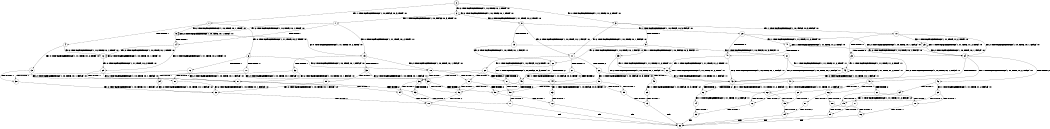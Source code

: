 digraph BCG {
size = "7, 10.5";
center = TRUE;
node [shape = circle];
0 [peripheries = 2];
0 -> 1 [label = "EX !1 !ATOMIC_EXCH_BRANCH (1, +0, FALSE, +0, 3, TRUE) !:0:"];
0 -> 2 [label = "EX !2 !ATOMIC_EXCH_BRANCH (1, +0, TRUE, +0, 1, TRUE) !:0:"];
0 -> 3 [label = "EX !0 !ATOMIC_EXCH_BRANCH (1, +1, TRUE, +0, 2, TRUE) !:0:"];
1 -> 4 [label = "TERMINATE !1"];
1 -> 5 [label = "EX !2 !ATOMIC_EXCH_BRANCH (1, +0, TRUE, +0, 1, TRUE) !:0:"];
1 -> 6 [label = "EX !0 !ATOMIC_EXCH_BRANCH (1, +1, TRUE, +0, 2, TRUE) !:0:"];
2 -> 7 [label = "EX !1 !ATOMIC_EXCH_BRANCH (1, +0, FALSE, +0, 3, TRUE) !:0:"];
2 -> 8 [label = "EX !0 !ATOMIC_EXCH_BRANCH (1, +1, TRUE, +0, 2, TRUE) !:0:"];
2 -> 2 [label = "EX !2 !ATOMIC_EXCH_BRANCH (1, +0, TRUE, +0, 1, TRUE) !:0:"];
3 -> 9 [label = "TERMINATE !0"];
3 -> 10 [label = "EX !1 !ATOMIC_EXCH_BRANCH (1, +0, FALSE, +0, 3, FALSE) !:0:"];
3 -> 11 [label = "EX !2 !ATOMIC_EXCH_BRANCH (1, +0, TRUE, +0, 1, FALSE) !:0:"];
4 -> 12 [label = "EX !2 !ATOMIC_EXCH_BRANCH (1, +0, TRUE, +0, 1, TRUE) !:0:"];
4 -> 13 [label = "EX !0 !ATOMIC_EXCH_BRANCH (1, +1, TRUE, +0, 2, TRUE) !:0:"];
5 -> 14 [label = "TERMINATE !1"];
5 -> 15 [label = "EX !0 !ATOMIC_EXCH_BRANCH (1, +1, TRUE, +0, 2, TRUE) !:0:"];
5 -> 5 [label = "EX !2 !ATOMIC_EXCH_BRANCH (1, +0, TRUE, +0, 1, TRUE) !:0:"];
6 -> 16 [label = "TERMINATE !1"];
6 -> 17 [label = "TERMINATE !0"];
6 -> 18 [label = "EX !2 !ATOMIC_EXCH_BRANCH (1, +0, TRUE, +0, 1, FALSE) !:0:"];
7 -> 14 [label = "TERMINATE !1"];
7 -> 15 [label = "EX !0 !ATOMIC_EXCH_BRANCH (1, +1, TRUE, +0, 2, TRUE) !:0:"];
7 -> 5 [label = "EX !2 !ATOMIC_EXCH_BRANCH (1, +0, TRUE, +0, 1, TRUE) !:0:"];
8 -> 19 [label = "TERMINATE !0"];
8 -> 20 [label = "EX !1 !ATOMIC_EXCH_BRANCH (1, +0, FALSE, +0, 3, FALSE) !:0:"];
8 -> 11 [label = "EX !2 !ATOMIC_EXCH_BRANCH (1, +0, TRUE, +0, 1, FALSE) !:0:"];
9 -> 21 [label = "EX !1 !ATOMIC_EXCH_BRANCH (1, +0, FALSE, +0, 3, FALSE) !:1:"];
9 -> 22 [label = "EX !2 !ATOMIC_EXCH_BRANCH (1, +0, TRUE, +0, 1, FALSE) !:1:"];
10 -> 23 [label = "TERMINATE !0"];
10 -> 24 [label = "EX !2 !ATOMIC_EXCH_BRANCH (1, +0, TRUE, +0, 1, FALSE) !:0:"];
10 -> 25 [label = "EX !1 !ATOMIC_EXCH_BRANCH (1, +1, TRUE, +1, 2, TRUE) !:0:"];
11 -> 26 [label = "TERMINATE !2"];
11 -> 27 [label = "TERMINATE !0"];
11 -> 28 [label = "EX !1 !ATOMIC_EXCH_BRANCH (1, +0, FALSE, +0, 3, TRUE) !:0:"];
12 -> 29 [label = "EX !0 !ATOMIC_EXCH_BRANCH (1, +1, TRUE, +0, 2, TRUE) !:0:"];
12 -> 12 [label = "EX !2 !ATOMIC_EXCH_BRANCH (1, +0, TRUE, +0, 1, TRUE) !:0:"];
13 -> 30 [label = "TERMINATE !0"];
13 -> 31 [label = "EX !2 !ATOMIC_EXCH_BRANCH (1, +0, TRUE, +0, 1, FALSE) !:0:"];
14 -> 29 [label = "EX !0 !ATOMIC_EXCH_BRANCH (1, +1, TRUE, +0, 2, TRUE) !:0:"];
14 -> 12 [label = "EX !2 !ATOMIC_EXCH_BRANCH (1, +0, TRUE, +0, 1, TRUE) !:0:"];
15 -> 32 [label = "TERMINATE !1"];
15 -> 33 [label = "TERMINATE !0"];
15 -> 18 [label = "EX !2 !ATOMIC_EXCH_BRANCH (1, +0, TRUE, +0, 1, FALSE) !:0:"];
16 -> 30 [label = "TERMINATE !0"];
16 -> 31 [label = "EX !2 !ATOMIC_EXCH_BRANCH (1, +0, TRUE, +0, 1, FALSE) !:0:"];
17 -> 34 [label = "TERMINATE !1"];
17 -> 35 [label = "EX !2 !ATOMIC_EXCH_BRANCH (1, +0, TRUE, +0, 1, FALSE) !:1:"];
18 -> 36 [label = "TERMINATE !1"];
18 -> 37 [label = "TERMINATE !2"];
18 -> 38 [label = "TERMINATE !0"];
19 -> 39 [label = "EX !1 !ATOMIC_EXCH_BRANCH (1, +0, FALSE, +0, 3, FALSE) !:1:"];
19 -> 22 [label = "EX !2 !ATOMIC_EXCH_BRANCH (1, +0, TRUE, +0, 1, FALSE) !:1:"];
20 -> 40 [label = "TERMINATE !0"];
20 -> 24 [label = "EX !2 !ATOMIC_EXCH_BRANCH (1, +0, TRUE, +0, 1, FALSE) !:0:"];
20 -> 41 [label = "EX !1 !ATOMIC_EXCH_BRANCH (1, +1, TRUE, +1, 2, TRUE) !:0:"];
21 -> 42 [label = "EX !2 !ATOMIC_EXCH_BRANCH (1, +0, TRUE, +0, 1, FALSE) !:1:"];
21 -> 43 [label = "EX !1 !ATOMIC_EXCH_BRANCH (1, +1, TRUE, +1, 2, TRUE) !:1:"];
22 -> 44 [label = "TERMINATE !2"];
22 -> 45 [label = "EX !1 !ATOMIC_EXCH_BRANCH (1, +0, FALSE, +0, 3, TRUE) !:1:"];
23 -> 42 [label = "EX !2 !ATOMIC_EXCH_BRANCH (1, +0, TRUE, +0, 1, FALSE) !:1:"];
23 -> 43 [label = "EX !1 !ATOMIC_EXCH_BRANCH (1, +1, TRUE, +1, 2, TRUE) !:1:"];
24 -> 46 [label = "TERMINATE !2"];
24 -> 47 [label = "TERMINATE !0"];
24 -> 48 [label = "EX !1 !ATOMIC_EXCH_BRANCH (1, +1, TRUE, +1, 2, FALSE) !:0:"];
25 -> 23 [label = "TERMINATE !0"];
25 -> 24 [label = "EX !2 !ATOMIC_EXCH_BRANCH (1, +0, TRUE, +0, 1, FALSE) !:0:"];
25 -> 25 [label = "EX !1 !ATOMIC_EXCH_BRANCH (1, +1, TRUE, +1, 2, TRUE) !:0:"];
26 -> 49 [label = "TERMINATE !0"];
26 -> 50 [label = "EX !1 !ATOMIC_EXCH_BRANCH (1, +0, FALSE, +0, 3, TRUE) !:0:"];
27 -> 44 [label = "TERMINATE !2"];
27 -> 45 [label = "EX !1 !ATOMIC_EXCH_BRANCH (1, +0, FALSE, +0, 3, TRUE) !:1:"];
28 -> 36 [label = "TERMINATE !1"];
28 -> 37 [label = "TERMINATE !2"];
28 -> 38 [label = "TERMINATE !0"];
29 -> 51 [label = "TERMINATE !0"];
29 -> 31 [label = "EX !2 !ATOMIC_EXCH_BRANCH (1, +0, TRUE, +0, 1, FALSE) !:0:"];
30 -> 52 [label = "EX !2 !ATOMIC_EXCH_BRANCH (1, +0, TRUE, +0, 1, FALSE) !:2:"];
31 -> 53 [label = "TERMINATE !2"];
31 -> 54 [label = "TERMINATE !0"];
32 -> 51 [label = "TERMINATE !0"];
32 -> 31 [label = "EX !2 !ATOMIC_EXCH_BRANCH (1, +0, TRUE, +0, 1, FALSE) !:0:"];
33 -> 55 [label = "TERMINATE !1"];
33 -> 35 [label = "EX !2 !ATOMIC_EXCH_BRANCH (1, +0, TRUE, +0, 1, FALSE) !:1:"];
34 -> 52 [label = "EX !2 !ATOMIC_EXCH_BRANCH (1, +0, TRUE, +0, 1, FALSE) !:2:"];
35 -> 56 [label = "TERMINATE !1"];
35 -> 57 [label = "TERMINATE !2"];
36 -> 53 [label = "TERMINATE !2"];
36 -> 54 [label = "TERMINATE !0"];
37 -> 58 [label = "TERMINATE !1"];
37 -> 59 [label = "TERMINATE !0"];
38 -> 56 [label = "TERMINATE !1"];
38 -> 57 [label = "TERMINATE !2"];
39 -> 42 [label = "EX !2 !ATOMIC_EXCH_BRANCH (1, +0, TRUE, +0, 1, FALSE) !:1:"];
39 -> 60 [label = "EX !1 !ATOMIC_EXCH_BRANCH (1, +1, TRUE, +1, 2, TRUE) !:1:"];
40 -> 42 [label = "EX !2 !ATOMIC_EXCH_BRANCH (1, +0, TRUE, +0, 1, FALSE) !:1:"];
40 -> 60 [label = "EX !1 !ATOMIC_EXCH_BRANCH (1, +1, TRUE, +1, 2, TRUE) !:1:"];
41 -> 40 [label = "TERMINATE !0"];
41 -> 24 [label = "EX !2 !ATOMIC_EXCH_BRANCH (1, +0, TRUE, +0, 1, FALSE) !:0:"];
41 -> 41 [label = "EX !1 !ATOMIC_EXCH_BRANCH (1, +1, TRUE, +1, 2, TRUE) !:0:"];
42 -> 61 [label = "TERMINATE !2"];
42 -> 62 [label = "EX !1 !ATOMIC_EXCH_BRANCH (1, +1, TRUE, +1, 2, FALSE) !:1:"];
43 -> 42 [label = "EX !2 !ATOMIC_EXCH_BRANCH (1, +0, TRUE, +0, 1, FALSE) !:1:"];
43 -> 43 [label = "EX !1 !ATOMIC_EXCH_BRANCH (1, +1, TRUE, +1, 2, TRUE) !:1:"];
44 -> 63 [label = "EX !1 !ATOMIC_EXCH_BRANCH (1, +0, FALSE, +0, 3, TRUE) !:1:"];
45 -> 56 [label = "TERMINATE !1"];
45 -> 57 [label = "TERMINATE !2"];
46 -> 64 [label = "TERMINATE !0"];
46 -> 65 [label = "EX !1 !ATOMIC_EXCH_BRANCH (1, +1, TRUE, +1, 2, FALSE) !:0:"];
47 -> 61 [label = "TERMINATE !2"];
47 -> 62 [label = "EX !1 !ATOMIC_EXCH_BRANCH (1, +1, TRUE, +1, 2, FALSE) !:1:"];
48 -> 66 [label = "TERMINATE !1"];
48 -> 67 [label = "TERMINATE !2"];
48 -> 68 [label = "TERMINATE !0"];
49 -> 69 [label = "EX !1 !ATOMIC_EXCH_BRANCH (1, +0, FALSE, +0, 3, TRUE) !:2:"];
50 -> 58 [label = "TERMINATE !1"];
50 -> 59 [label = "TERMINATE !0"];
51 -> 52 [label = "EX !2 !ATOMIC_EXCH_BRANCH (1, +0, TRUE, +0, 1, FALSE) !:2:"];
52 -> 70 [label = "TERMINATE !2"];
53 -> 71 [label = "TERMINATE !0"];
54 -> 70 [label = "TERMINATE !2"];
55 -> 52 [label = "EX !2 !ATOMIC_EXCH_BRANCH (1, +0, TRUE, +0, 1, FALSE) !:2:"];
56 -> 70 [label = "TERMINATE !2"];
57 -> 72 [label = "TERMINATE !1"];
58 -> 71 [label = "TERMINATE !0"];
59 -> 73 [label = "TERMINATE !1"];
60 -> 42 [label = "EX !2 !ATOMIC_EXCH_BRANCH (1, +0, TRUE, +0, 1, FALSE) !:1:"];
60 -> 60 [label = "EX !1 !ATOMIC_EXCH_BRANCH (1, +1, TRUE, +1, 2, TRUE) !:1:"];
61 -> 74 [label = "EX !1 !ATOMIC_EXCH_BRANCH (1, +1, TRUE, +1, 2, FALSE) !:1:"];
62 -> 75 [label = "TERMINATE !1"];
62 -> 76 [label = "TERMINATE !2"];
63 -> 72 [label = "TERMINATE !1"];
64 -> 77 [label = "EX !1 !ATOMIC_EXCH_BRANCH (1, +1, TRUE, +1, 2, FALSE) !:2:"];
65 -> 78 [label = "TERMINATE !1"];
65 -> 79 [label = "TERMINATE !0"];
66 -> 80 [label = "TERMINATE !2"];
66 -> 81 [label = "TERMINATE !0"];
67 -> 78 [label = "TERMINATE !1"];
67 -> 79 [label = "TERMINATE !0"];
68 -> 75 [label = "TERMINATE !1"];
68 -> 76 [label = "TERMINATE !2"];
69 -> 73 [label = "TERMINATE !1"];
70 -> 82 [label = "exit"];
71 -> 82 [label = "exit"];
72 -> 82 [label = "exit"];
73 -> 82 [label = "exit"];
74 -> 83 [label = "TERMINATE !1"];
75 -> 84 [label = "TERMINATE !2"];
76 -> 83 [label = "TERMINATE !1"];
77 -> 85 [label = "TERMINATE !1"];
78 -> 86 [label = "TERMINATE !0"];
79 -> 85 [label = "TERMINATE !1"];
80 -> 86 [label = "TERMINATE !0"];
81 -> 84 [label = "TERMINATE !2"];
83 -> 82 [label = "exit"];
84 -> 82 [label = "exit"];
85 -> 82 [label = "exit"];
86 -> 82 [label = "exit"];
}
